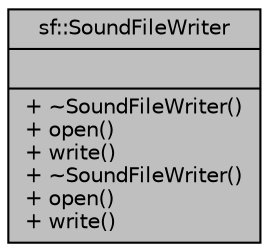 digraph "sf::SoundFileWriter"
{
 // LATEX_PDF_SIZE
  edge [fontname="Helvetica",fontsize="10",labelfontname="Helvetica",labelfontsize="10"];
  node [fontname="Helvetica",fontsize="10",shape=record];
  Node1 [label="{sf::SoundFileWriter\n||+ ~SoundFileWriter()\l+ open()\l+ write()\l+ ~SoundFileWriter()\l+ open()\l+ write()\l}",height=0.2,width=0.4,color="black", fillcolor="grey75", style="filled", fontcolor="black",tooltip="Abstract base class for sound file encoding."];
}

